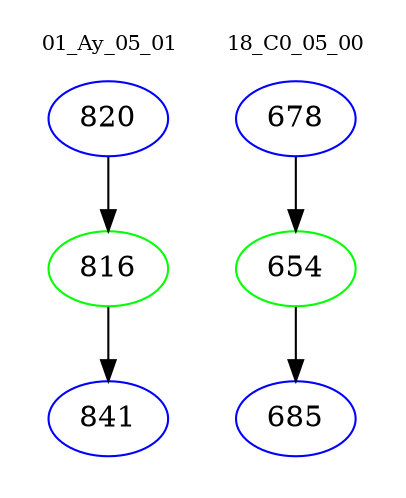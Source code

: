 digraph{
subgraph cluster_0 {
color = white
label = "01_Ay_05_01";
fontsize=10;
T0_820 [label="820", color="blue"]
T0_820 -> T0_816 [color="black"]
T0_816 [label="816", color="green"]
T0_816 -> T0_841 [color="black"]
T0_841 [label="841", color="blue"]
}
subgraph cluster_1 {
color = white
label = "18_C0_05_00";
fontsize=10;
T1_678 [label="678", color="blue"]
T1_678 -> T1_654 [color="black"]
T1_654 [label="654", color="green"]
T1_654 -> T1_685 [color="black"]
T1_685 [label="685", color="blue"]
}
}
